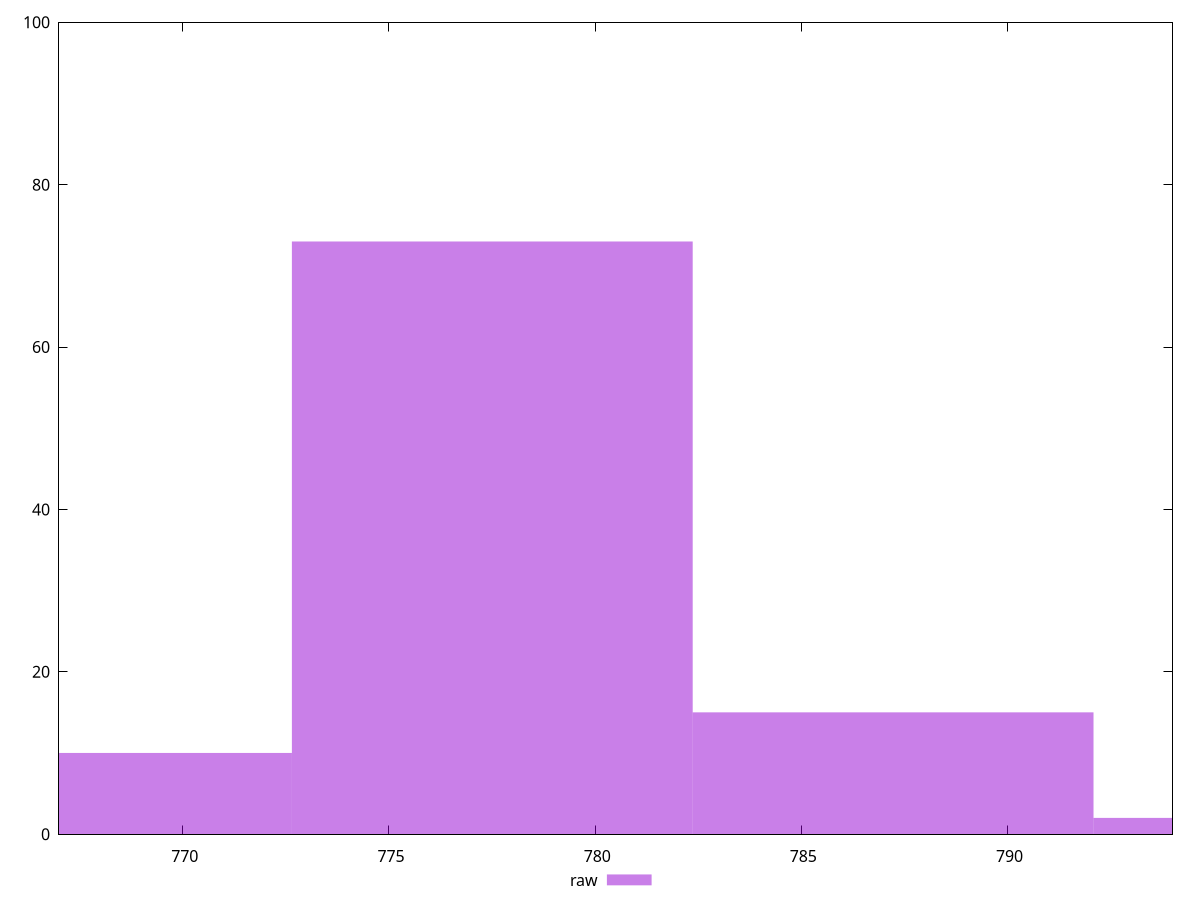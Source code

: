 reset

$raw <<EOF
777.5064554432391 73
787.2252861362797 15
767.7876247501987 10
796.9441168293201 2
EOF

set key outside below
set boxwidth 9.71883069304049
set xrange [767:794]
set yrange [0:100]
set trange [0:100]
set style fill transparent solid 0.5 noborder
set terminal svg size 640, 490 enhanced background rgb 'white'
set output "report_00025_2021-02-22T21:38:55.199Z/uses-rel-preload/samples/pages+cached+noadtech/raw/histogram.svg"

plot $raw title "raw" with boxes

reset

